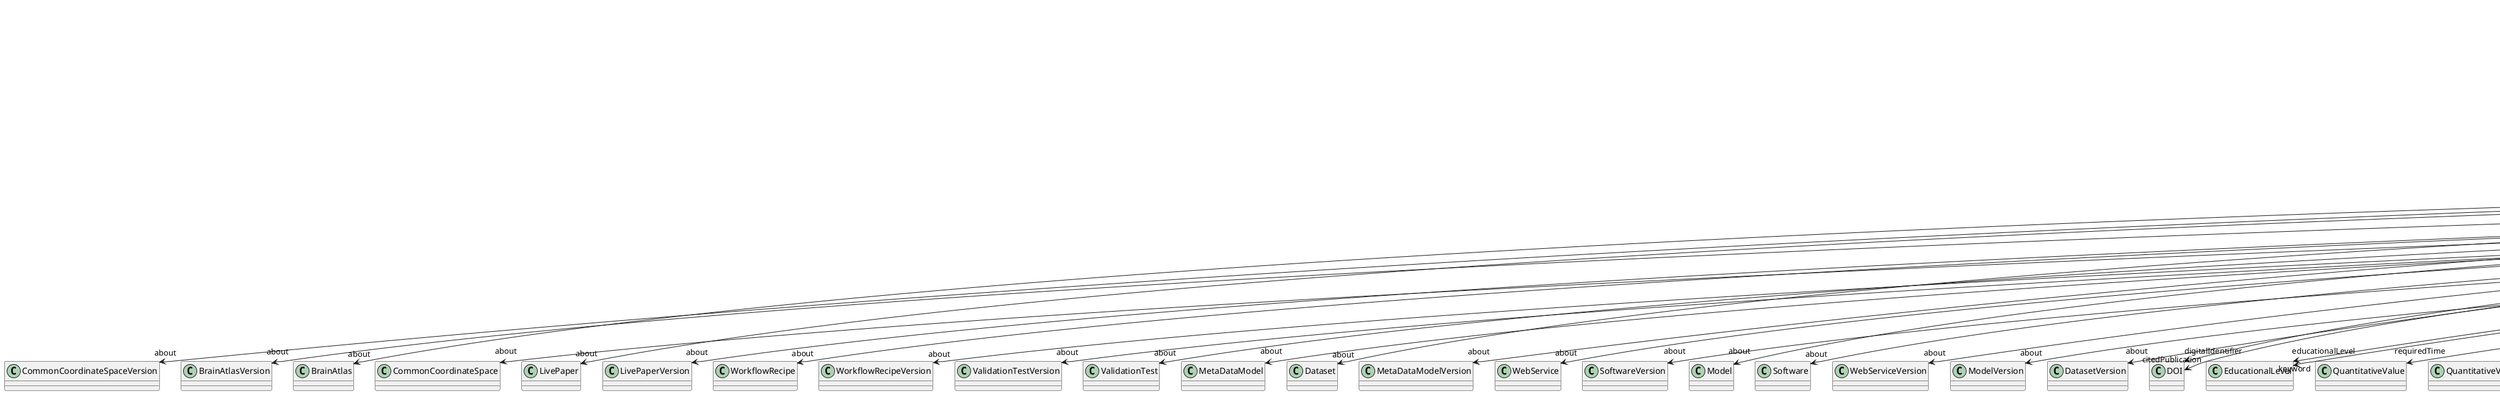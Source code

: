 @startuml
class LearningResource {
+about
+digitalIdentifier
+educationalLevel
+learningOutcome
+order
+prerequisite
+requiredTime
+topic
+type
+abstract
+author
+citedPublication
+copyright
+creationDate
+custodian
+editor
+funding
+IRI
+keyword
+license
+modificationDate
+name
+publicationDate
+publisher
+versionIdentifier

}
LearningResource -d-> "about" CommonCoordinateSpaceVersion
LearningResource -d-> "about" BrainAtlasVersion
LearningResource -d-> "about" BrainAtlas
LearningResource -d-> "about" CommonCoordinateSpace
LearningResource -d-> "about" LivePaper
LearningResource -d-> "about" LivePaperVersion
LearningResource -d-> "about" WorkflowRecipe
LearningResource -d-> "about" WorkflowRecipeVersion
LearningResource -d-> "about" ValidationTestVersion
LearningResource -d-> "about" ValidationTest
LearningResource -d-> "about" MetaDataModel
LearningResource -d-> "about" Dataset
LearningResource -d-> "about" MetaDataModelVersion
LearningResource -d-> "about" WebService
LearningResource -d-> "about" SoftwareVersion
LearningResource -d-> "about" Model
LearningResource -d-> "about" Software
LearningResource -d-> "about" WebServiceVersion
LearningResource -d-> "about" ModelVersion
LearningResource -d-> "about" DatasetVersion
LearningResource -d-> "digitalIdentifier" DOI
LearningResource -d-> "educationalLevel" EducationalLevel
LearningResource -d-> "requiredTime" QuantitativeValue
LearningResource -d-> "requiredTime" QuantitativeValueRange
LearningResource -d-> "type" LearningResourceType
LearningResource -d-> "author" Organization
LearningResource -d-> "author" Person
LearningResource -d-> "author" Consortium
LearningResource -d-> "citedPublication" DOI
LearningResource -d-> "citedPublication" ISBN
LearningResource -d-> "copyright" Copyright
LearningResource -d-> "custodian" Organization
LearningResource -d-> "custodian" Person
LearningResource -d-> "custodian" Consortium
LearningResource -d-> "editor" Person
LearningResource -d-> "funding" Funding
LearningResource -d-> "keyword" OrganismSubstance
LearningResource -d-> "keyword" FileBundleGrouping
LearningResource -d-> "keyword" MetaDataModelType
LearningResource -d-> "keyword" PatchClampVariation
LearningResource -d-> "keyword" SubcellularEntity
LearningResource -d-> "keyword" ExperimentalApproach
LearningResource -d-> "keyword" ContributionType
LearningResource -d-> "keyword" Species
LearningResource -d-> "keyword" StimulationApproach
LearningResource -d-> "keyword" Technique
LearningResource -d-> "keyword" OrganismSystem
LearningResource -d-> "keyword" StimulationTechnique
LearningResource -d-> "keyword" CellType
LearningResource -d-> "keyword" Service
LearningResource -d-> "keyword" CranialWindowConstructionType
LearningResource -d-> "keyword" Organ
LearningResource -d-> "keyword" AuditoryStimulusType
LearningResource -d-> "keyword" CellCultureType
LearningResource -d-> "keyword" MolecularEntity
LearningResource -d-> "keyword" Colormap
LearningResource -d-> "keyword" ProgrammingLanguage
LearningResource -d-> "keyword" Language
LearningResource -d-> "keyword" SoftwareApplicationCategory
LearningResource -d-> "keyword" TactileStimulusType
LearningResource -d-> "keyword" AnnotationType
LearningResource -d-> "keyword" SemanticDataType
LearningResource -d-> "keyword" AgeCategory
LearningResource -d-> "keyword" BreedingType
LearningResource -d-> "keyword" ChemicalMixtureType
LearningResource -d-> "keyword" QualitativeOverlap
LearningResource -d-> "keyword" AnnotationCriteriaType
LearningResource -d-> "keyword" Disease
LearningResource -d-> "keyword" SetupType
LearningResource -d-> "keyword" ModelAbstractionLevel
LearningResource -d-> "keyword" AnatomicalIdentificationType
LearningResource -d-> "keyword" MeasuredQuantity
LearningResource -d-> "keyword" UnitOfMeasurement
LearningResource -d-> "keyword" Handedness
LearningResource -d-> "keyword" TissueSampleAttribute
LearningResource -d-> "keyword" FileRepositoryType
LearningResource -d-> "keyword" EthicsAssessment
LearningResource -d-> "keyword" UBERONParcellation
LearningResource -d-> "keyword" GeneticStrainType
LearningResource -d-> "keyword" AtlasType
LearningResource -d-> "keyword" AnatomicalPlane
LearningResource -d-> "keyword" ModelScope
LearningResource -d-> "keyword" EducationalLevel
LearningResource -d-> "keyword" LearningResourceType
LearningResource -d-> "keyword" DiseaseModel
LearningResource -d-> "keyword" Terminology
LearningResource -d-> "keyword" OperatingDevice
LearningResource -d-> "keyword" GustatoryStimulusType
LearningResource -d-> "keyword" PreparationType
LearningResource -d-> "keyword" BiologicalOrder
LearningResource -d-> "keyword" ElectricalStimulusType
LearningResource -d-> "keyword" CriteriaQualityType
LearningResource -d-> "keyword" OpticalStimulusType
LearningResource -d-> "keyword" CranialWindowReinforcementType
LearningResource -d-> "keyword" DeviceType
LearningResource -d-> "keyword" ProductAccessibility
LearningResource -d-> "keyword" SoftwareFeature
LearningResource -d-> "keyword" OperatingSystem
LearningResource -d-> "keyword" AnalysisTechnique
LearningResource -d-> "keyword" AnatomicalAxesOrientation
LearningResource -d-> "keyword" DataType
LearningResource -d-> "keyword" DifferenceMeasure
LearningResource -d-> "keyword" TypeOfUncertainty
LearningResource -d-> "keyword" VisualStimulusType
LearningResource -d-> "keyword" TermSuggestion
LearningResource -d-> "keyword" Laterality
LearningResource -d-> "keyword" SubjectAttribute
LearningResource -d-> "keyword" TissueSampleType
LearningResource -d-> "keyword" OlfactoryStimulusType
LearningResource -d-> "keyword" FileUsageRole
LearningResource -d-> "keyword" ActionStatusType
LearningResource -d-> "keyword" BiologicalSex
LearningResource -d-> "license" License
LearningResource -d-> "publisher" Organization
LearningResource -d-> "publisher" Person
LearningResource -d-> "publisher" Consortium

@enduml